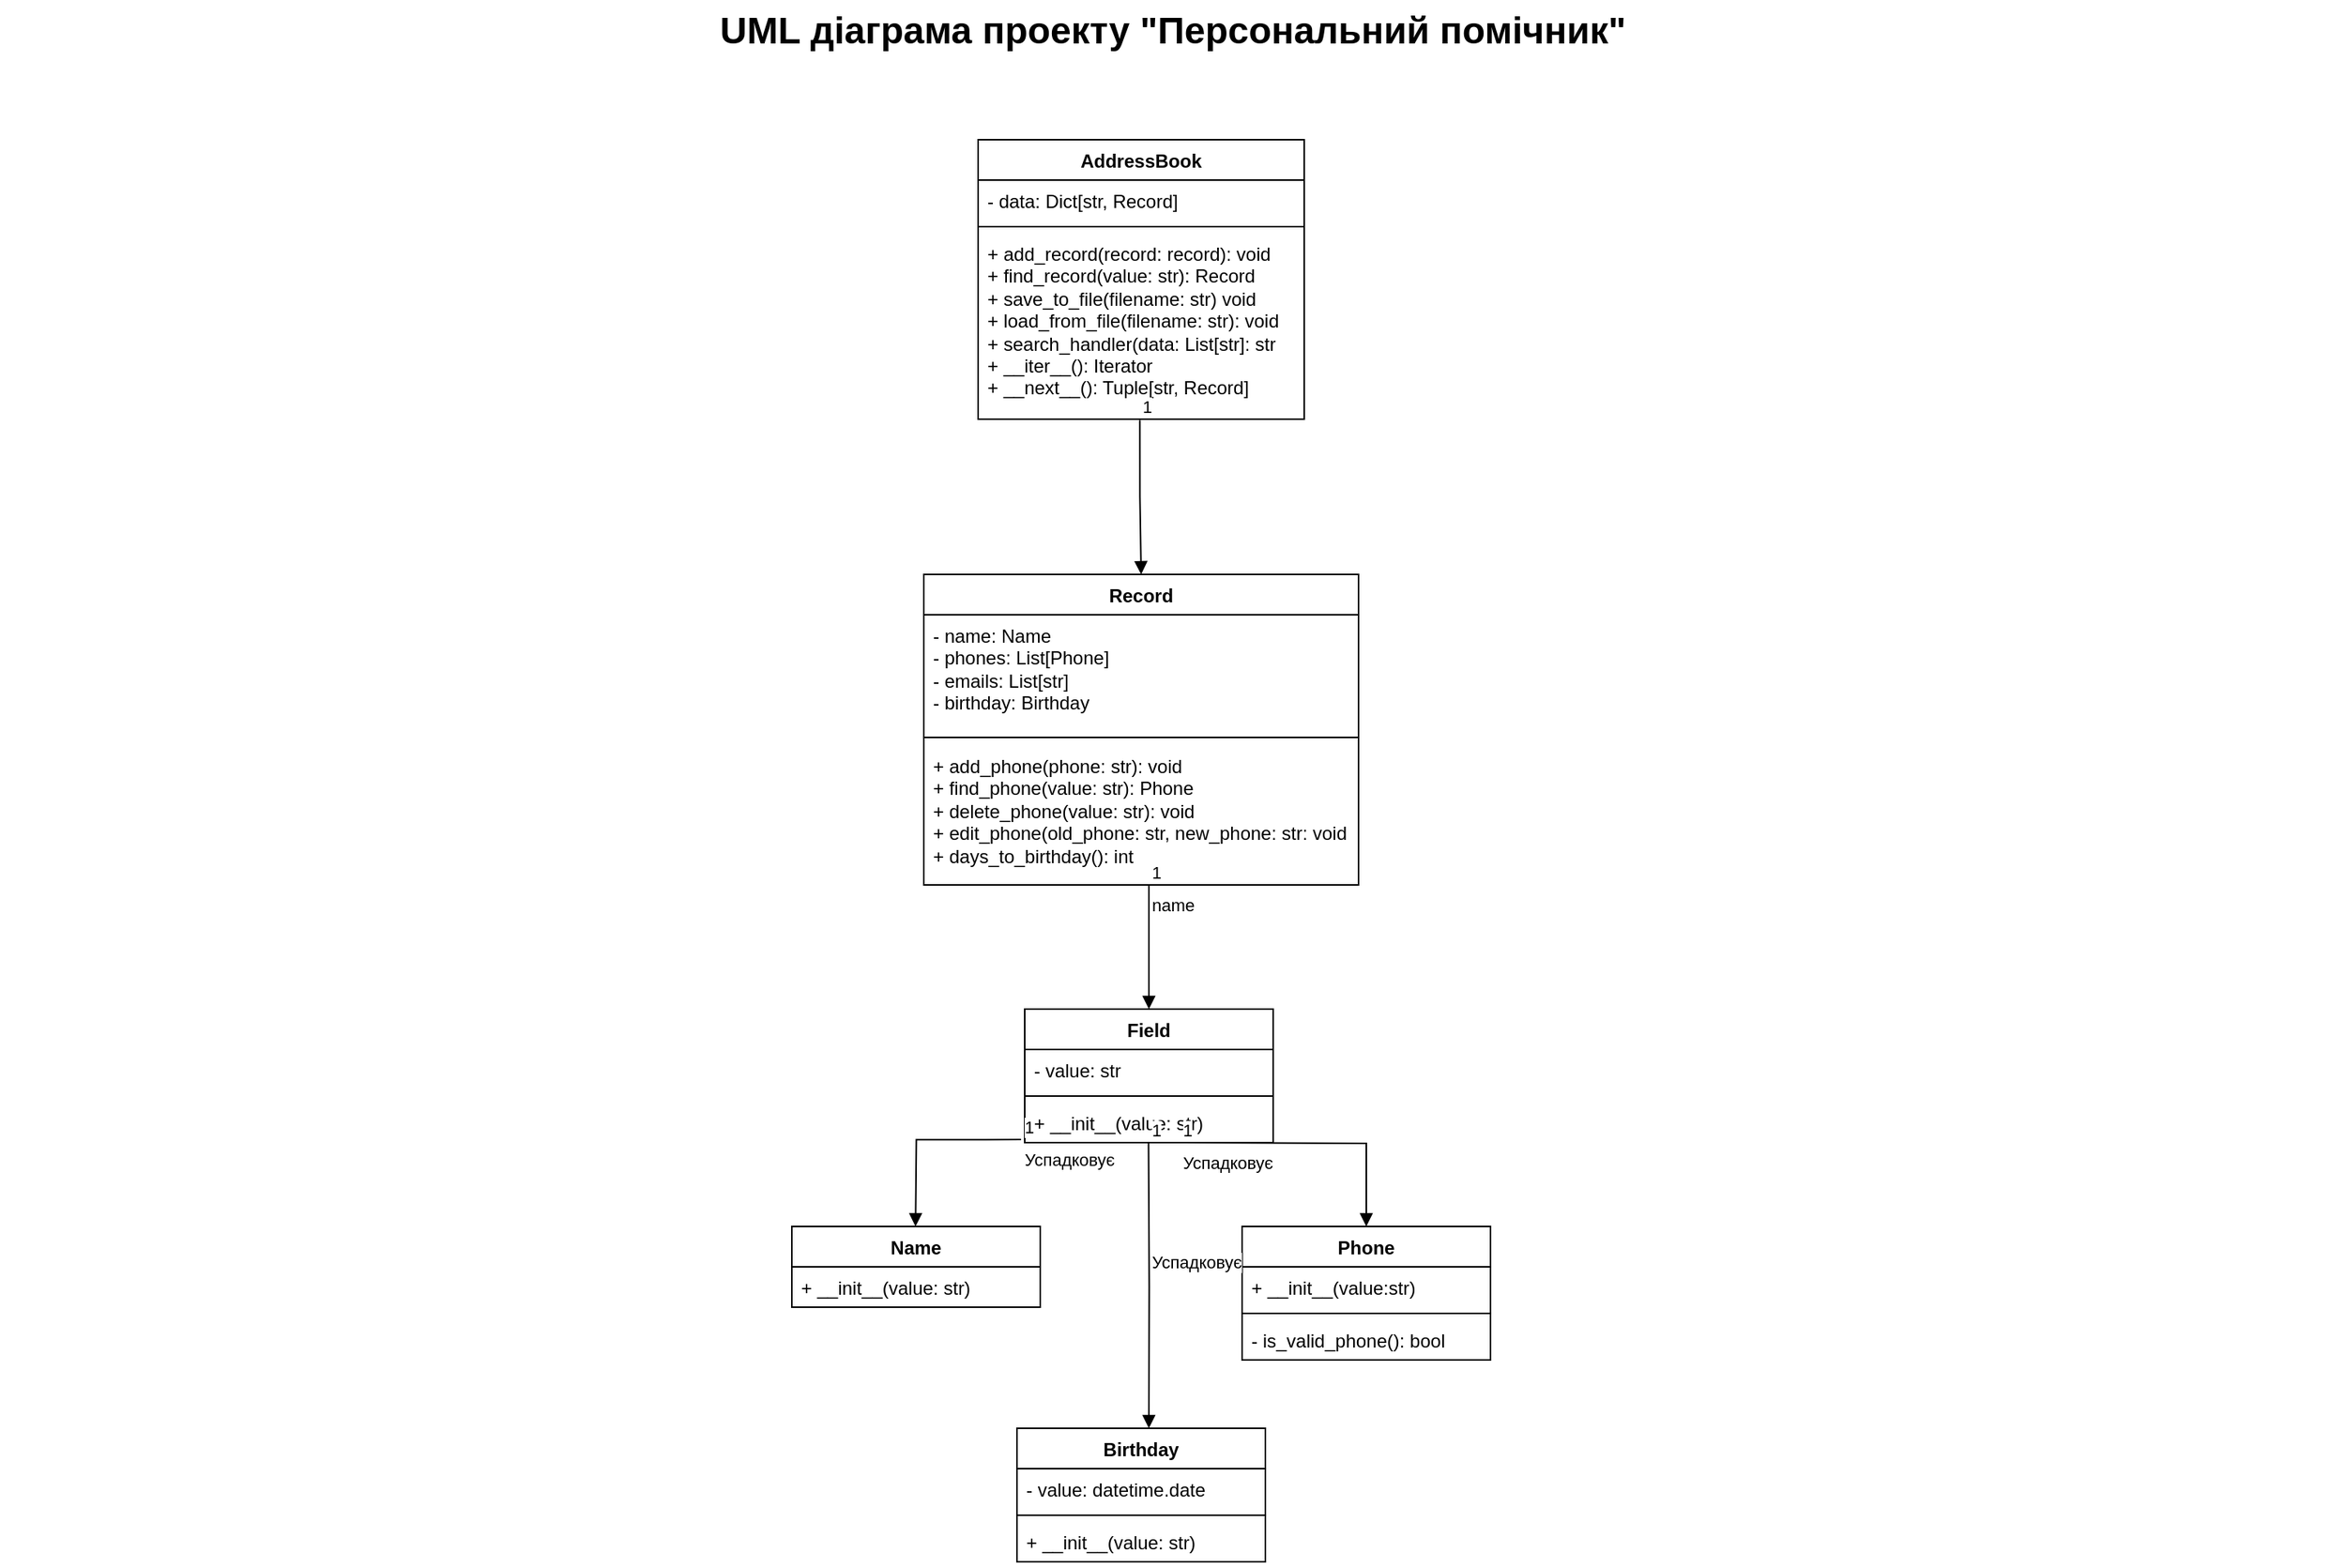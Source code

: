 <mxfile version="21.8.2" type="github">
  <diagram name="Page-1" id="929967ad-93f9-6ef4-fab6-5d389245f69c">
    <mxGraphModel dx="2345" dy="1029" grid="1" gridSize="10" guides="1" tooltips="1" connect="1" arrows="1" fold="1" page="1" pageScale="1.5" pageWidth="1169" pageHeight="826" background="none" math="0" shadow="0">
      <root>
        <mxCell id="0" style=";html=1;" />
        <mxCell id="1" style=";html=1;" parent="0" />
        <mxCell id="1672d66443f91eb5-23" value="UML діаграма&amp;nbsp;проекту &quot;Персональний помічник&quot;" style="text;strokeColor=none;fillColor=none;html=1;fontSize=24;fontStyle=1;verticalAlign=middle;align=center;" parent="1" vertex="1">
          <mxGeometry x="80" y="30" width="1510" height="40" as="geometry" />
        </mxCell>
        <mxCell id="L87KnIiMxrIEmFmmjGx5-61" value="AddressBook" style="swimlane;fontStyle=1;align=center;verticalAlign=top;childLayout=stackLayout;horizontal=1;startSize=26;horizontalStack=0;resizeParent=1;resizeParentMax=0;resizeLast=0;collapsible=1;marginBottom=0;whiteSpace=wrap;html=1;" vertex="1" parent="1">
          <mxGeometry x="710" y="120" width="210" height="180" as="geometry" />
        </mxCell>
        <mxCell id="L87KnIiMxrIEmFmmjGx5-62" value="- data: Dict[str, Record]" style="text;strokeColor=none;fillColor=none;align=left;verticalAlign=top;spacingLeft=4;spacingRight=4;overflow=hidden;rotatable=0;points=[[0,0.5],[1,0.5]];portConstraint=eastwest;whiteSpace=wrap;html=1;" vertex="1" parent="L87KnIiMxrIEmFmmjGx5-61">
          <mxGeometry y="26" width="210" height="26" as="geometry" />
        </mxCell>
        <mxCell id="L87KnIiMxrIEmFmmjGx5-63" value="" style="line;strokeWidth=1;fillColor=none;align=left;verticalAlign=middle;spacingTop=-1;spacingLeft=3;spacingRight=3;rotatable=0;labelPosition=right;points=[];portConstraint=eastwest;strokeColor=inherit;" vertex="1" parent="L87KnIiMxrIEmFmmjGx5-61">
          <mxGeometry y="52" width="210" height="8" as="geometry" />
        </mxCell>
        <mxCell id="L87KnIiMxrIEmFmmjGx5-64" value="+&amp;nbsp;add_record(record: record): void&lt;br&gt;+ find_record(value: str): Record&lt;br&gt;+ save_to_file(filename: str) void&lt;br&gt;+ load_from_file(filename: str): void&lt;br&gt;+ search_handler(data: List[str]: str&lt;br&gt;+ __iter__(): Iterator&lt;br&gt;+ __next__(): Tuple[str, Record]" style="text;strokeColor=none;fillColor=none;align=left;verticalAlign=top;spacingLeft=4;spacingRight=4;overflow=hidden;rotatable=0;points=[[0,0.5],[1,0.5]];portConstraint=eastwest;whiteSpace=wrap;html=1;" vertex="1" parent="L87KnIiMxrIEmFmmjGx5-61">
          <mxGeometry y="60" width="210" height="120" as="geometry" />
        </mxCell>
        <mxCell id="L87KnIiMxrIEmFmmjGx5-74" value="Record" style="swimlane;fontStyle=1;align=center;verticalAlign=top;childLayout=stackLayout;horizontal=1;startSize=26;horizontalStack=0;resizeParent=1;resizeParentMax=0;resizeLast=0;collapsible=1;marginBottom=0;whiteSpace=wrap;html=1;" vertex="1" parent="1">
          <mxGeometry x="675" y="400" width="280" height="200" as="geometry" />
        </mxCell>
        <mxCell id="L87KnIiMxrIEmFmmjGx5-75" value="- name: Name&lt;br&gt;- phones: List[Phone]&lt;br&gt;- emails: List[str]&lt;br&gt;- birthday: Birthday&amp;nbsp;" style="text;strokeColor=none;fillColor=none;align=left;verticalAlign=top;spacingLeft=4;spacingRight=4;overflow=hidden;rotatable=0;points=[[0,0.5],[1,0.5]];portConstraint=eastwest;whiteSpace=wrap;html=1;" vertex="1" parent="L87KnIiMxrIEmFmmjGx5-74">
          <mxGeometry y="26" width="280" height="74" as="geometry" />
        </mxCell>
        <mxCell id="L87KnIiMxrIEmFmmjGx5-76" value="" style="line;strokeWidth=1;fillColor=none;align=left;verticalAlign=middle;spacingTop=-1;spacingLeft=3;spacingRight=3;rotatable=0;labelPosition=right;points=[];portConstraint=eastwest;strokeColor=inherit;" vertex="1" parent="L87KnIiMxrIEmFmmjGx5-74">
          <mxGeometry y="100" width="280" height="10" as="geometry" />
        </mxCell>
        <mxCell id="L87KnIiMxrIEmFmmjGx5-77" value="+ add_phone(phone: str): void&lt;br&gt;+ find_phone(value: str): Phone&lt;br&gt;+ delete_phone(value: str): void&lt;br&gt;+ edit_phone(old_phone: str, new_phone: str: void&lt;br&gt;+ days_to_birthday(): int" style="text;strokeColor=none;fillColor=none;align=left;verticalAlign=top;spacingLeft=4;spacingRight=4;overflow=hidden;rotatable=0;points=[[0,0.5],[1,0.5]];portConstraint=eastwest;whiteSpace=wrap;html=1;" vertex="1" parent="L87KnIiMxrIEmFmmjGx5-74">
          <mxGeometry y="110" width="280" height="90" as="geometry" />
        </mxCell>
        <mxCell id="L87KnIiMxrIEmFmmjGx5-78" value="&lt;br&gt;" style="endArrow=block;endFill=1;html=1;edgeStyle=orthogonalEdgeStyle;align=left;verticalAlign=top;rounded=0;exitX=0.496;exitY=1.005;exitDx=0;exitDy=0;exitPerimeter=0;entryX=0.5;entryY=0;entryDx=0;entryDy=0;" edge="1" parent="1" source="L87KnIiMxrIEmFmmjGx5-64" target="L87KnIiMxrIEmFmmjGx5-74">
          <mxGeometry x="-1" relative="1" as="geometry">
            <mxPoint x="815" y="310" as="sourcePoint" />
            <mxPoint x="814.77" y="390" as="targetPoint" />
            <Array as="points">
              <mxPoint x="814" y="350" />
              <mxPoint x="815" y="350" />
            </Array>
          </mxGeometry>
        </mxCell>
        <mxCell id="L87KnIiMxrIEmFmmjGx5-79" value="1" style="edgeLabel;resizable=0;html=1;align=left;verticalAlign=bottom;" connectable="0" vertex="1" parent="L87KnIiMxrIEmFmmjGx5-78">
          <mxGeometry x="-1" relative="1" as="geometry" />
        </mxCell>
        <mxCell id="L87KnIiMxrIEmFmmjGx5-82" value="name" style="endArrow=block;endFill=1;html=1;edgeStyle=orthogonalEdgeStyle;align=left;verticalAlign=top;rounded=0;" edge="1" parent="1">
          <mxGeometry x="-1" relative="1" as="geometry">
            <mxPoint x="820" y="600" as="sourcePoint" />
            <mxPoint x="820" y="680" as="targetPoint" />
          </mxGeometry>
        </mxCell>
        <mxCell id="L87KnIiMxrIEmFmmjGx5-83" value="1" style="edgeLabel;resizable=0;html=1;align=left;verticalAlign=bottom;" connectable="0" vertex="1" parent="L87KnIiMxrIEmFmmjGx5-82">
          <mxGeometry x="-1" relative="1" as="geometry" />
        </mxCell>
        <mxCell id="L87KnIiMxrIEmFmmjGx5-84" value="Field" style="swimlane;fontStyle=1;align=center;verticalAlign=top;childLayout=stackLayout;horizontal=1;startSize=26;horizontalStack=0;resizeParent=1;resizeParentMax=0;resizeLast=0;collapsible=1;marginBottom=0;whiteSpace=wrap;html=1;" vertex="1" parent="1">
          <mxGeometry x="740" y="680" width="160" height="86" as="geometry" />
        </mxCell>
        <mxCell id="L87KnIiMxrIEmFmmjGx5-85" value="- value: str" style="text;strokeColor=none;fillColor=none;align=left;verticalAlign=top;spacingLeft=4;spacingRight=4;overflow=hidden;rotatable=0;points=[[0,0.5],[1,0.5]];portConstraint=eastwest;whiteSpace=wrap;html=1;" vertex="1" parent="L87KnIiMxrIEmFmmjGx5-84">
          <mxGeometry y="26" width="160" height="26" as="geometry" />
        </mxCell>
        <mxCell id="L87KnIiMxrIEmFmmjGx5-86" value="" style="line;strokeWidth=1;fillColor=none;align=left;verticalAlign=middle;spacingTop=-1;spacingLeft=3;spacingRight=3;rotatable=0;labelPosition=right;points=[];portConstraint=eastwest;strokeColor=inherit;" vertex="1" parent="L87KnIiMxrIEmFmmjGx5-84">
          <mxGeometry y="52" width="160" height="8" as="geometry" />
        </mxCell>
        <mxCell id="L87KnIiMxrIEmFmmjGx5-87" value="+ __init__(value: str)" style="text;strokeColor=none;fillColor=none;align=left;verticalAlign=top;spacingLeft=4;spacingRight=4;overflow=hidden;rotatable=0;points=[[0,0.5],[1,0.5]];portConstraint=eastwest;whiteSpace=wrap;html=1;" vertex="1" parent="L87KnIiMxrIEmFmmjGx5-84">
          <mxGeometry y="60" width="160" height="26" as="geometry" />
        </mxCell>
        <mxCell id="L87KnIiMxrIEmFmmjGx5-90" value="Name" style="swimlane;fontStyle=1;align=center;verticalAlign=top;childLayout=stackLayout;horizontal=1;startSize=26;horizontalStack=0;resizeParent=1;resizeParentMax=0;resizeLast=0;collapsible=1;marginBottom=0;whiteSpace=wrap;html=1;" vertex="1" parent="1">
          <mxGeometry x="590" y="820" width="160" height="52" as="geometry" />
        </mxCell>
        <mxCell id="L87KnIiMxrIEmFmmjGx5-91" value="+ __init__(value: str)" style="text;strokeColor=none;fillColor=none;align=left;verticalAlign=top;spacingLeft=4;spacingRight=4;overflow=hidden;rotatable=0;points=[[0,0.5],[1,0.5]];portConstraint=eastwest;whiteSpace=wrap;html=1;" vertex="1" parent="L87KnIiMxrIEmFmmjGx5-90">
          <mxGeometry y="26" width="160" height="26" as="geometry" />
        </mxCell>
        <mxCell id="L87KnIiMxrIEmFmmjGx5-94" value="Phone" style="swimlane;fontStyle=1;align=center;verticalAlign=top;childLayout=stackLayout;horizontal=1;startSize=26;horizontalStack=0;resizeParent=1;resizeParentMax=0;resizeLast=0;collapsible=1;marginBottom=0;whiteSpace=wrap;html=1;" vertex="1" parent="1">
          <mxGeometry x="880" y="820" width="160" height="86" as="geometry" />
        </mxCell>
        <mxCell id="L87KnIiMxrIEmFmmjGx5-95" value="+ __init__(value:str)" style="text;strokeColor=none;fillColor=none;align=left;verticalAlign=top;spacingLeft=4;spacingRight=4;overflow=hidden;rotatable=0;points=[[0,0.5],[1,0.5]];portConstraint=eastwest;whiteSpace=wrap;html=1;" vertex="1" parent="L87KnIiMxrIEmFmmjGx5-94">
          <mxGeometry y="26" width="160" height="26" as="geometry" />
        </mxCell>
        <mxCell id="L87KnIiMxrIEmFmmjGx5-96" value="" style="line;strokeWidth=1;fillColor=none;align=left;verticalAlign=middle;spacingTop=-1;spacingLeft=3;spacingRight=3;rotatable=0;labelPosition=right;points=[];portConstraint=eastwest;strokeColor=inherit;" vertex="1" parent="L87KnIiMxrIEmFmmjGx5-94">
          <mxGeometry y="52" width="160" height="8" as="geometry" />
        </mxCell>
        <mxCell id="L87KnIiMxrIEmFmmjGx5-97" value="- is_valid_phone(): bool" style="text;strokeColor=none;fillColor=none;align=left;verticalAlign=top;spacingLeft=4;spacingRight=4;overflow=hidden;rotatable=0;points=[[0,0.5],[1,0.5]];portConstraint=eastwest;whiteSpace=wrap;html=1;" vertex="1" parent="L87KnIiMxrIEmFmmjGx5-94">
          <mxGeometry y="60" width="160" height="26" as="geometry" />
        </mxCell>
        <mxCell id="L87KnIiMxrIEmFmmjGx5-98" value="Birthday" style="swimlane;fontStyle=1;align=center;verticalAlign=top;childLayout=stackLayout;horizontal=1;startSize=26;horizontalStack=0;resizeParent=1;resizeParentMax=0;resizeLast=0;collapsible=1;marginBottom=0;whiteSpace=wrap;html=1;" vertex="1" parent="1">
          <mxGeometry x="735" y="950" width="160" height="86" as="geometry" />
        </mxCell>
        <mxCell id="L87KnIiMxrIEmFmmjGx5-99" value="- value: datetime.date" style="text;strokeColor=none;fillColor=none;align=left;verticalAlign=top;spacingLeft=4;spacingRight=4;overflow=hidden;rotatable=0;points=[[0,0.5],[1,0.5]];portConstraint=eastwest;whiteSpace=wrap;html=1;" vertex="1" parent="L87KnIiMxrIEmFmmjGx5-98">
          <mxGeometry y="26" width="160" height="26" as="geometry" />
        </mxCell>
        <mxCell id="L87KnIiMxrIEmFmmjGx5-100" value="" style="line;strokeWidth=1;fillColor=none;align=left;verticalAlign=middle;spacingTop=-1;spacingLeft=3;spacingRight=3;rotatable=0;labelPosition=right;points=[];portConstraint=eastwest;strokeColor=inherit;" vertex="1" parent="L87KnIiMxrIEmFmmjGx5-98">
          <mxGeometry y="52" width="160" height="8" as="geometry" />
        </mxCell>
        <mxCell id="L87KnIiMxrIEmFmmjGx5-101" value="+ __init__(value: str)" style="text;strokeColor=none;fillColor=none;align=left;verticalAlign=top;spacingLeft=4;spacingRight=4;overflow=hidden;rotatable=0;points=[[0,0.5],[1,0.5]];portConstraint=eastwest;whiteSpace=wrap;html=1;" vertex="1" parent="L87KnIiMxrIEmFmmjGx5-98">
          <mxGeometry y="60" width="160" height="26" as="geometry" />
        </mxCell>
        <mxCell id="L87KnIiMxrIEmFmmjGx5-102" value="Успадковує" style="endArrow=block;endFill=1;html=1;edgeStyle=orthogonalEdgeStyle;align=left;verticalAlign=top;rounded=0;entryX=0.5;entryY=0;entryDx=0;entryDy=0;" edge="1" parent="1" target="L87KnIiMxrIEmFmmjGx5-94">
          <mxGeometry x="-1" relative="1" as="geometry">
            <mxPoint x="840" y="766" as="sourcePoint" />
            <mxPoint x="840" y="846" as="targetPoint" />
          </mxGeometry>
        </mxCell>
        <mxCell id="L87KnIiMxrIEmFmmjGx5-103" value="1" style="edgeLabel;resizable=0;html=1;align=left;verticalAlign=bottom;" connectable="0" vertex="1" parent="L87KnIiMxrIEmFmmjGx5-102">
          <mxGeometry x="-1" relative="1" as="geometry" />
        </mxCell>
        <mxCell id="L87KnIiMxrIEmFmmjGx5-104" value="Успадковує" style="endArrow=block;endFill=1;html=1;edgeStyle=orthogonalEdgeStyle;align=left;verticalAlign=top;rounded=0;entryX=0.531;entryY=0;entryDx=0;entryDy=0;entryPerimeter=0;" edge="1" parent="1" target="L87KnIiMxrIEmFmmjGx5-98">
          <mxGeometry x="-0.305" relative="1" as="geometry">
            <mxPoint x="819.74" y="766" as="sourcePoint" />
            <mxPoint x="819.74" y="856" as="targetPoint" />
            <mxPoint as="offset" />
          </mxGeometry>
        </mxCell>
        <mxCell id="L87KnIiMxrIEmFmmjGx5-105" value="1" style="edgeLabel;resizable=0;html=1;align=left;verticalAlign=bottom;" connectable="0" vertex="1" parent="L87KnIiMxrIEmFmmjGx5-104">
          <mxGeometry x="-1" relative="1" as="geometry" />
        </mxCell>
        <mxCell id="L87KnIiMxrIEmFmmjGx5-106" value="Успадковує" style="endArrow=block;endFill=1;html=1;edgeStyle=orthogonalEdgeStyle;align=left;verticalAlign=top;rounded=0;exitX=-0.015;exitY=0.925;exitDx=0;exitDy=0;exitPerimeter=0;" edge="1" parent="1" source="L87KnIiMxrIEmFmmjGx5-87">
          <mxGeometry x="-1" relative="1" as="geometry">
            <mxPoint x="669.66" y="750" as="sourcePoint" />
            <mxPoint x="669.66" y="820" as="targetPoint" />
          </mxGeometry>
        </mxCell>
        <mxCell id="L87KnIiMxrIEmFmmjGx5-107" value="1" style="edgeLabel;resizable=0;html=1;align=left;verticalAlign=bottom;" connectable="0" vertex="1" parent="L87KnIiMxrIEmFmmjGx5-106">
          <mxGeometry x="-1" relative="1" as="geometry" />
        </mxCell>
      </root>
    </mxGraphModel>
  </diagram>
</mxfile>
